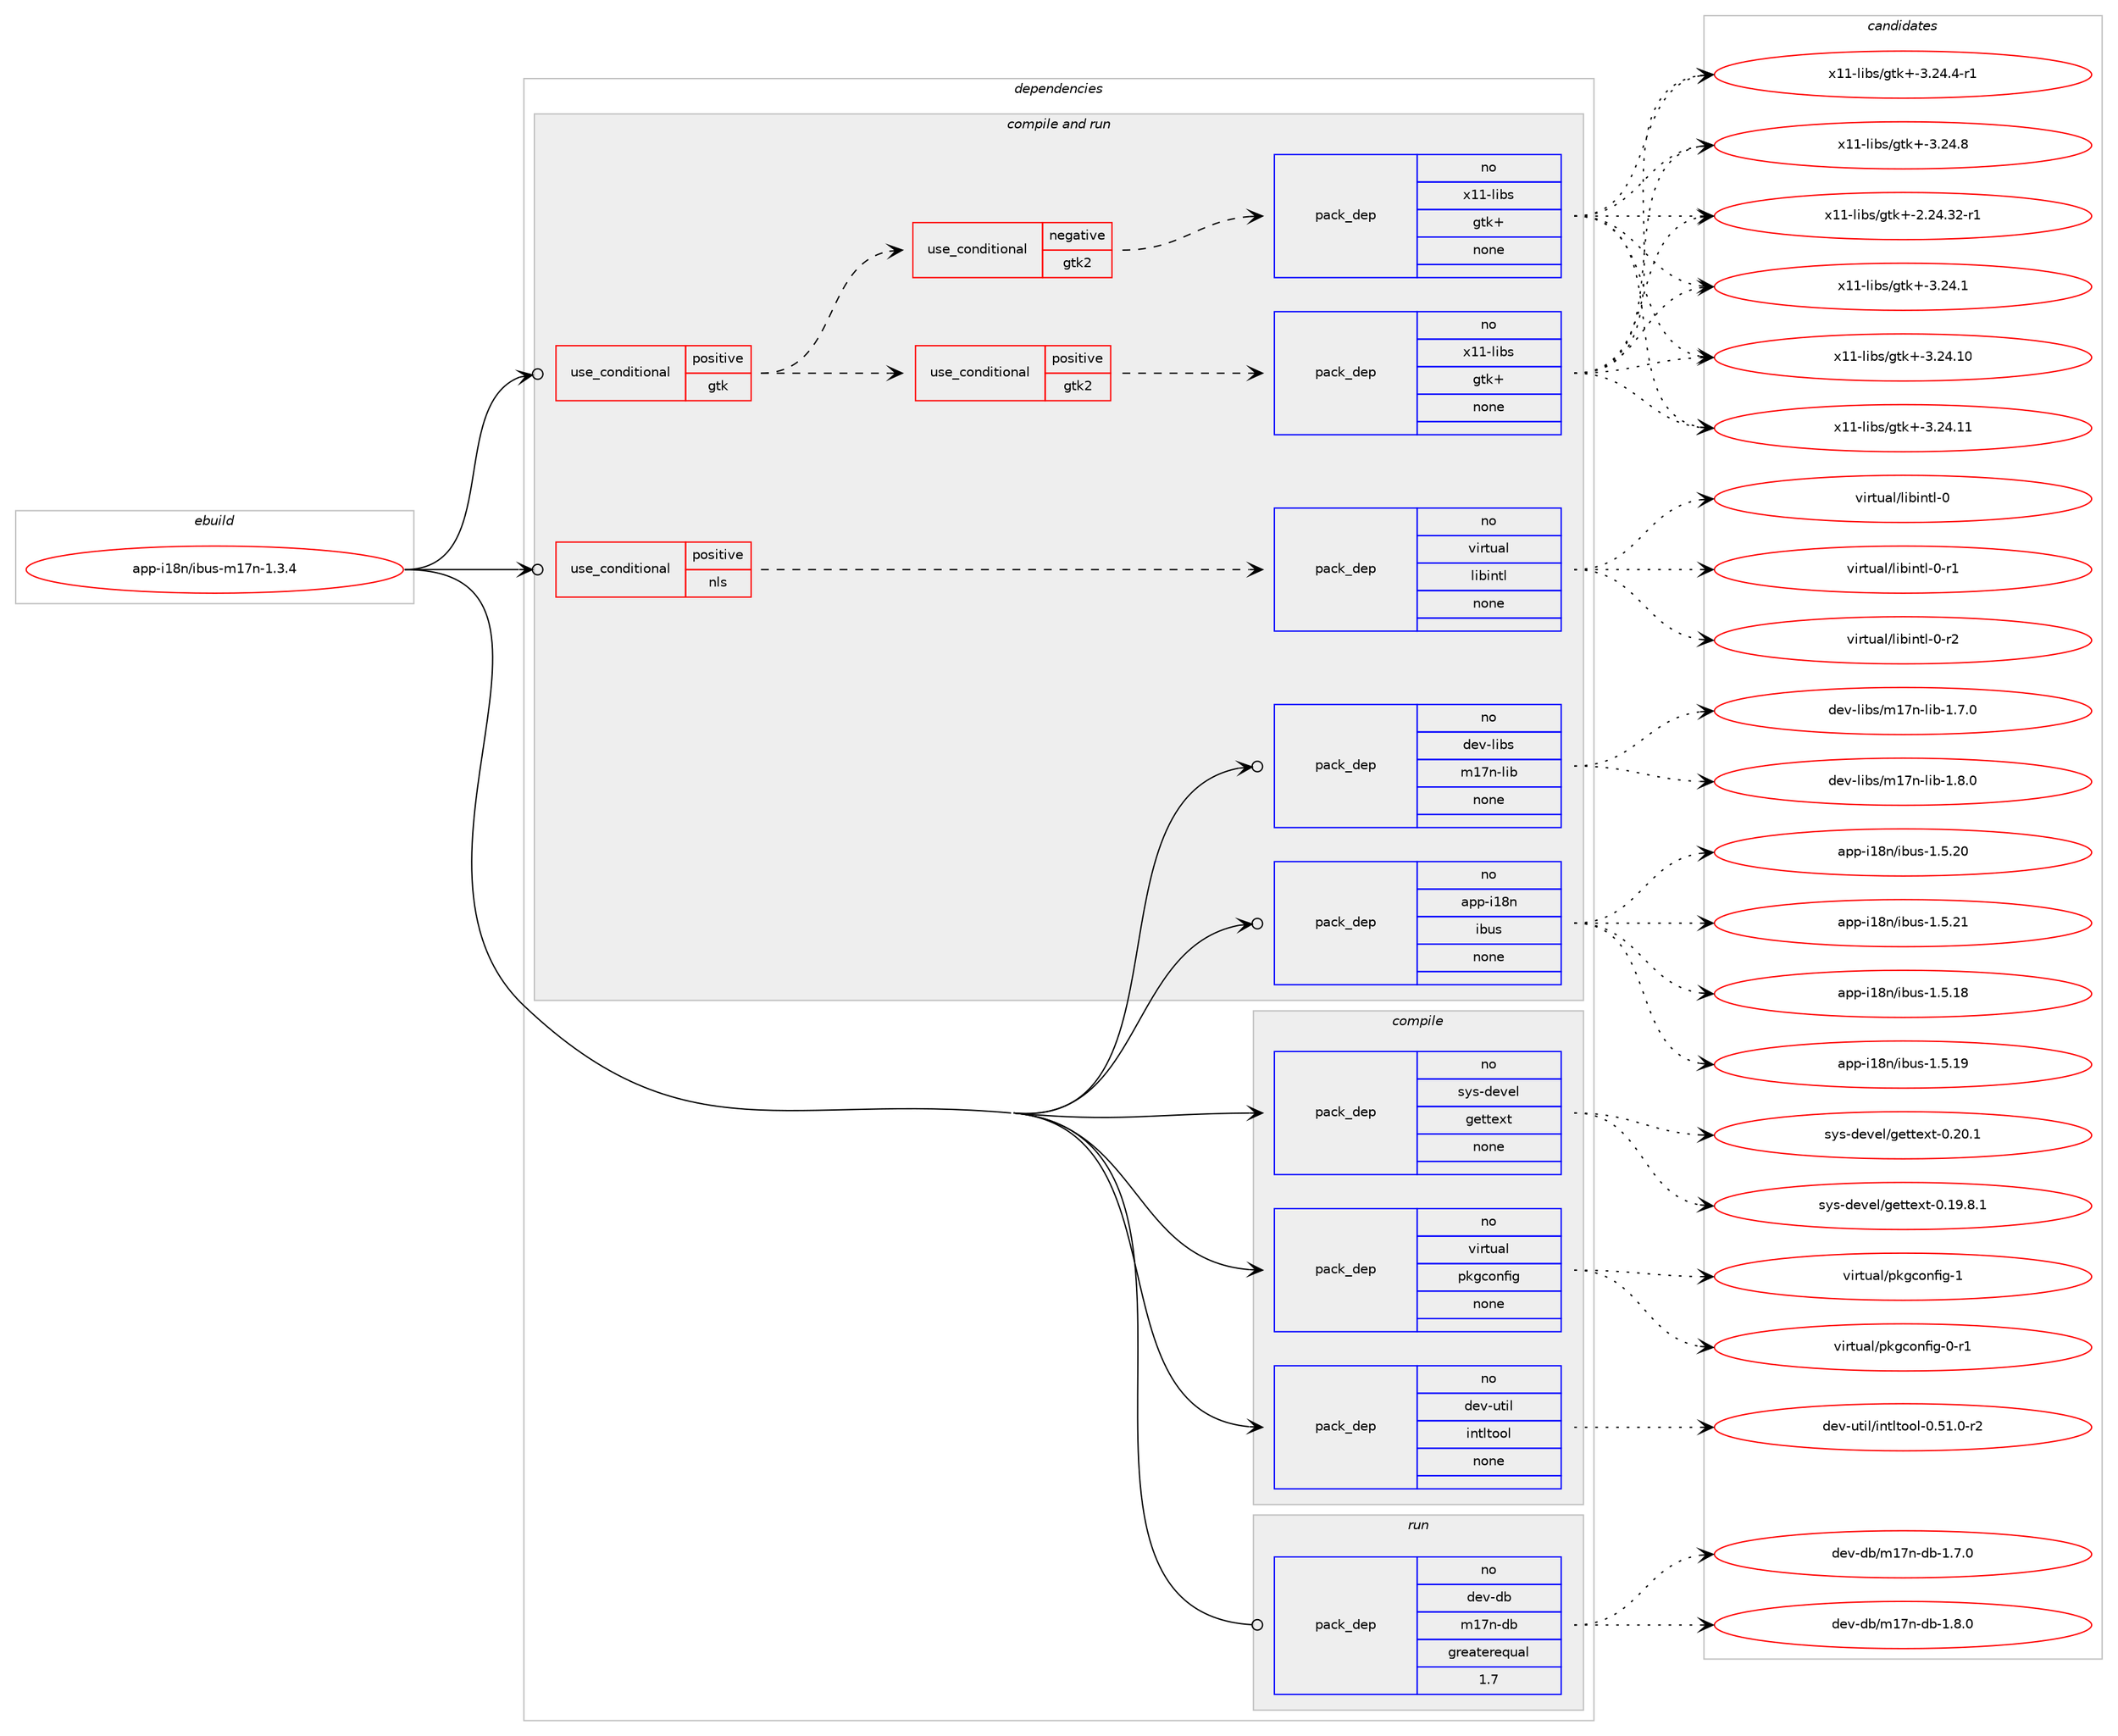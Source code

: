 digraph prolog {

# *************
# Graph options
# *************

newrank=true;
concentrate=true;
compound=true;
graph [rankdir=LR,fontname=Helvetica,fontsize=10,ranksep=1.5];#, ranksep=2.5, nodesep=0.2];
edge  [arrowhead=vee];
node  [fontname=Helvetica,fontsize=10];

# **********
# The ebuild
# **********

subgraph cluster_leftcol {
color=gray;
rank=same;
label=<<i>ebuild</i>>;
id [label="app-i18n/ibus-m17n-1.3.4", color=red, width=4, href="../app-i18n/ibus-m17n-1.3.4.svg"];
}

# ****************
# The dependencies
# ****************

subgraph cluster_midcol {
color=gray;
label=<<i>dependencies</i>>;
subgraph cluster_compile {
fillcolor="#eeeeee";
style=filled;
label=<<i>compile</i>>;
subgraph pack367662 {
dependency494917 [label=<<TABLE BORDER="0" CELLBORDER="1" CELLSPACING="0" CELLPADDING="4" WIDTH="220"><TR><TD ROWSPAN="6" CELLPADDING="30">pack_dep</TD></TR><TR><TD WIDTH="110">no</TD></TR><TR><TD>dev-util</TD></TR><TR><TD>intltool</TD></TR><TR><TD>none</TD></TR><TR><TD></TD></TR></TABLE>>, shape=none, color=blue];
}
id:e -> dependency494917:w [weight=20,style="solid",arrowhead="vee"];
subgraph pack367663 {
dependency494918 [label=<<TABLE BORDER="0" CELLBORDER="1" CELLSPACING="0" CELLPADDING="4" WIDTH="220"><TR><TD ROWSPAN="6" CELLPADDING="30">pack_dep</TD></TR><TR><TD WIDTH="110">no</TD></TR><TR><TD>sys-devel</TD></TR><TR><TD>gettext</TD></TR><TR><TD>none</TD></TR><TR><TD></TD></TR></TABLE>>, shape=none, color=blue];
}
id:e -> dependency494918:w [weight=20,style="solid",arrowhead="vee"];
subgraph pack367664 {
dependency494919 [label=<<TABLE BORDER="0" CELLBORDER="1" CELLSPACING="0" CELLPADDING="4" WIDTH="220"><TR><TD ROWSPAN="6" CELLPADDING="30">pack_dep</TD></TR><TR><TD WIDTH="110">no</TD></TR><TR><TD>virtual</TD></TR><TR><TD>pkgconfig</TD></TR><TR><TD>none</TD></TR><TR><TD></TD></TR></TABLE>>, shape=none, color=blue];
}
id:e -> dependency494919:w [weight=20,style="solid",arrowhead="vee"];
}
subgraph cluster_compileandrun {
fillcolor="#eeeeee";
style=filled;
label=<<i>compile and run</i>>;
subgraph cond118343 {
dependency494920 [label=<<TABLE BORDER="0" CELLBORDER="1" CELLSPACING="0" CELLPADDING="4"><TR><TD ROWSPAN="3" CELLPADDING="10">use_conditional</TD></TR><TR><TD>positive</TD></TR><TR><TD>gtk</TD></TR></TABLE>>, shape=none, color=red];
subgraph cond118344 {
dependency494921 [label=<<TABLE BORDER="0" CELLBORDER="1" CELLSPACING="0" CELLPADDING="4"><TR><TD ROWSPAN="3" CELLPADDING="10">use_conditional</TD></TR><TR><TD>positive</TD></TR><TR><TD>gtk2</TD></TR></TABLE>>, shape=none, color=red];
subgraph pack367665 {
dependency494922 [label=<<TABLE BORDER="0" CELLBORDER="1" CELLSPACING="0" CELLPADDING="4" WIDTH="220"><TR><TD ROWSPAN="6" CELLPADDING="30">pack_dep</TD></TR><TR><TD WIDTH="110">no</TD></TR><TR><TD>x11-libs</TD></TR><TR><TD>gtk+</TD></TR><TR><TD>none</TD></TR><TR><TD></TD></TR></TABLE>>, shape=none, color=blue];
}
dependency494921:e -> dependency494922:w [weight=20,style="dashed",arrowhead="vee"];
}
dependency494920:e -> dependency494921:w [weight=20,style="dashed",arrowhead="vee"];
subgraph cond118345 {
dependency494923 [label=<<TABLE BORDER="0" CELLBORDER="1" CELLSPACING="0" CELLPADDING="4"><TR><TD ROWSPAN="3" CELLPADDING="10">use_conditional</TD></TR><TR><TD>negative</TD></TR><TR><TD>gtk2</TD></TR></TABLE>>, shape=none, color=red];
subgraph pack367666 {
dependency494924 [label=<<TABLE BORDER="0" CELLBORDER="1" CELLSPACING="0" CELLPADDING="4" WIDTH="220"><TR><TD ROWSPAN="6" CELLPADDING="30">pack_dep</TD></TR><TR><TD WIDTH="110">no</TD></TR><TR><TD>x11-libs</TD></TR><TR><TD>gtk+</TD></TR><TR><TD>none</TD></TR><TR><TD></TD></TR></TABLE>>, shape=none, color=blue];
}
dependency494923:e -> dependency494924:w [weight=20,style="dashed",arrowhead="vee"];
}
dependency494920:e -> dependency494923:w [weight=20,style="dashed",arrowhead="vee"];
}
id:e -> dependency494920:w [weight=20,style="solid",arrowhead="odotvee"];
subgraph cond118346 {
dependency494925 [label=<<TABLE BORDER="0" CELLBORDER="1" CELLSPACING="0" CELLPADDING="4"><TR><TD ROWSPAN="3" CELLPADDING="10">use_conditional</TD></TR><TR><TD>positive</TD></TR><TR><TD>nls</TD></TR></TABLE>>, shape=none, color=red];
subgraph pack367667 {
dependency494926 [label=<<TABLE BORDER="0" CELLBORDER="1" CELLSPACING="0" CELLPADDING="4" WIDTH="220"><TR><TD ROWSPAN="6" CELLPADDING="30">pack_dep</TD></TR><TR><TD WIDTH="110">no</TD></TR><TR><TD>virtual</TD></TR><TR><TD>libintl</TD></TR><TR><TD>none</TD></TR><TR><TD></TD></TR></TABLE>>, shape=none, color=blue];
}
dependency494925:e -> dependency494926:w [weight=20,style="dashed",arrowhead="vee"];
}
id:e -> dependency494925:w [weight=20,style="solid",arrowhead="odotvee"];
subgraph pack367668 {
dependency494927 [label=<<TABLE BORDER="0" CELLBORDER="1" CELLSPACING="0" CELLPADDING="4" WIDTH="220"><TR><TD ROWSPAN="6" CELLPADDING="30">pack_dep</TD></TR><TR><TD WIDTH="110">no</TD></TR><TR><TD>app-i18n</TD></TR><TR><TD>ibus</TD></TR><TR><TD>none</TD></TR><TR><TD></TD></TR></TABLE>>, shape=none, color=blue];
}
id:e -> dependency494927:w [weight=20,style="solid",arrowhead="odotvee"];
subgraph pack367669 {
dependency494928 [label=<<TABLE BORDER="0" CELLBORDER="1" CELLSPACING="0" CELLPADDING="4" WIDTH="220"><TR><TD ROWSPAN="6" CELLPADDING="30">pack_dep</TD></TR><TR><TD WIDTH="110">no</TD></TR><TR><TD>dev-libs</TD></TR><TR><TD>m17n-lib</TD></TR><TR><TD>none</TD></TR><TR><TD></TD></TR></TABLE>>, shape=none, color=blue];
}
id:e -> dependency494928:w [weight=20,style="solid",arrowhead="odotvee"];
}
subgraph cluster_run {
fillcolor="#eeeeee";
style=filled;
label=<<i>run</i>>;
subgraph pack367670 {
dependency494929 [label=<<TABLE BORDER="0" CELLBORDER="1" CELLSPACING="0" CELLPADDING="4" WIDTH="220"><TR><TD ROWSPAN="6" CELLPADDING="30">pack_dep</TD></TR><TR><TD WIDTH="110">no</TD></TR><TR><TD>dev-db</TD></TR><TR><TD>m17n-db</TD></TR><TR><TD>greaterequal</TD></TR><TR><TD>1.7</TD></TR></TABLE>>, shape=none, color=blue];
}
id:e -> dependency494929:w [weight=20,style="solid",arrowhead="odot"];
}
}

# **************
# The candidates
# **************

subgraph cluster_choices {
rank=same;
color=gray;
label=<<i>candidates</i>>;

subgraph choice367662 {
color=black;
nodesep=1;
choice1001011184511711610510847105110116108116111111108454846534946484511450 [label="dev-util/intltool-0.51.0-r2", color=red, width=4,href="../dev-util/intltool-0.51.0-r2.svg"];
dependency494917:e -> choice1001011184511711610510847105110116108116111111108454846534946484511450:w [style=dotted,weight="100"];
}
subgraph choice367663 {
color=black;
nodesep=1;
choice1151211154510010111810110847103101116116101120116454846495746564649 [label="sys-devel/gettext-0.19.8.1", color=red, width=4,href="../sys-devel/gettext-0.19.8.1.svg"];
choice115121115451001011181011084710310111611610112011645484650484649 [label="sys-devel/gettext-0.20.1", color=red, width=4,href="../sys-devel/gettext-0.20.1.svg"];
dependency494918:e -> choice1151211154510010111810110847103101116116101120116454846495746564649:w [style=dotted,weight="100"];
dependency494918:e -> choice115121115451001011181011084710310111611610112011645484650484649:w [style=dotted,weight="100"];
}
subgraph choice367664 {
color=black;
nodesep=1;
choice11810511411611797108471121071039911111010210510345484511449 [label="virtual/pkgconfig-0-r1", color=red, width=4,href="../virtual/pkgconfig-0-r1.svg"];
choice1181051141161179710847112107103991111101021051034549 [label="virtual/pkgconfig-1", color=red, width=4,href="../virtual/pkgconfig-1.svg"];
dependency494919:e -> choice11810511411611797108471121071039911111010210510345484511449:w [style=dotted,weight="100"];
dependency494919:e -> choice1181051141161179710847112107103991111101021051034549:w [style=dotted,weight="100"];
}
subgraph choice367665 {
color=black;
nodesep=1;
choice12049494510810598115471031161074345504650524651504511449 [label="x11-libs/gtk+-2.24.32-r1", color=red, width=4,href="../x11-libs/gtk+-2.24.32-r1.svg"];
choice12049494510810598115471031161074345514650524649 [label="x11-libs/gtk+-3.24.1", color=red, width=4,href="../x11-libs/gtk+-3.24.1.svg"];
choice1204949451081059811547103116107434551465052464948 [label="x11-libs/gtk+-3.24.10", color=red, width=4,href="../x11-libs/gtk+-3.24.10.svg"];
choice1204949451081059811547103116107434551465052464949 [label="x11-libs/gtk+-3.24.11", color=red, width=4,href="../x11-libs/gtk+-3.24.11.svg"];
choice120494945108105981154710311610743455146505246524511449 [label="x11-libs/gtk+-3.24.4-r1", color=red, width=4,href="../x11-libs/gtk+-3.24.4-r1.svg"];
choice12049494510810598115471031161074345514650524656 [label="x11-libs/gtk+-3.24.8", color=red, width=4,href="../x11-libs/gtk+-3.24.8.svg"];
dependency494922:e -> choice12049494510810598115471031161074345504650524651504511449:w [style=dotted,weight="100"];
dependency494922:e -> choice12049494510810598115471031161074345514650524649:w [style=dotted,weight="100"];
dependency494922:e -> choice1204949451081059811547103116107434551465052464948:w [style=dotted,weight="100"];
dependency494922:e -> choice1204949451081059811547103116107434551465052464949:w [style=dotted,weight="100"];
dependency494922:e -> choice120494945108105981154710311610743455146505246524511449:w [style=dotted,weight="100"];
dependency494922:e -> choice12049494510810598115471031161074345514650524656:w [style=dotted,weight="100"];
}
subgraph choice367666 {
color=black;
nodesep=1;
choice12049494510810598115471031161074345504650524651504511449 [label="x11-libs/gtk+-2.24.32-r1", color=red, width=4,href="../x11-libs/gtk+-2.24.32-r1.svg"];
choice12049494510810598115471031161074345514650524649 [label="x11-libs/gtk+-3.24.1", color=red, width=4,href="../x11-libs/gtk+-3.24.1.svg"];
choice1204949451081059811547103116107434551465052464948 [label="x11-libs/gtk+-3.24.10", color=red, width=4,href="../x11-libs/gtk+-3.24.10.svg"];
choice1204949451081059811547103116107434551465052464949 [label="x11-libs/gtk+-3.24.11", color=red, width=4,href="../x11-libs/gtk+-3.24.11.svg"];
choice120494945108105981154710311610743455146505246524511449 [label="x11-libs/gtk+-3.24.4-r1", color=red, width=4,href="../x11-libs/gtk+-3.24.4-r1.svg"];
choice12049494510810598115471031161074345514650524656 [label="x11-libs/gtk+-3.24.8", color=red, width=4,href="../x11-libs/gtk+-3.24.8.svg"];
dependency494924:e -> choice12049494510810598115471031161074345504650524651504511449:w [style=dotted,weight="100"];
dependency494924:e -> choice12049494510810598115471031161074345514650524649:w [style=dotted,weight="100"];
dependency494924:e -> choice1204949451081059811547103116107434551465052464948:w [style=dotted,weight="100"];
dependency494924:e -> choice1204949451081059811547103116107434551465052464949:w [style=dotted,weight="100"];
dependency494924:e -> choice120494945108105981154710311610743455146505246524511449:w [style=dotted,weight="100"];
dependency494924:e -> choice12049494510810598115471031161074345514650524656:w [style=dotted,weight="100"];
}
subgraph choice367667 {
color=black;
nodesep=1;
choice1181051141161179710847108105981051101161084548 [label="virtual/libintl-0", color=red, width=4,href="../virtual/libintl-0.svg"];
choice11810511411611797108471081059810511011610845484511449 [label="virtual/libintl-0-r1", color=red, width=4,href="../virtual/libintl-0-r1.svg"];
choice11810511411611797108471081059810511011610845484511450 [label="virtual/libintl-0-r2", color=red, width=4,href="../virtual/libintl-0-r2.svg"];
dependency494926:e -> choice1181051141161179710847108105981051101161084548:w [style=dotted,weight="100"];
dependency494926:e -> choice11810511411611797108471081059810511011610845484511449:w [style=dotted,weight="100"];
dependency494926:e -> choice11810511411611797108471081059810511011610845484511450:w [style=dotted,weight="100"];
}
subgraph choice367668 {
color=black;
nodesep=1;
choice97112112451054956110471059811711545494653464956 [label="app-i18n/ibus-1.5.18", color=red, width=4,href="../app-i18n/ibus-1.5.18.svg"];
choice97112112451054956110471059811711545494653464957 [label="app-i18n/ibus-1.5.19", color=red, width=4,href="../app-i18n/ibus-1.5.19.svg"];
choice97112112451054956110471059811711545494653465048 [label="app-i18n/ibus-1.5.20", color=red, width=4,href="../app-i18n/ibus-1.5.20.svg"];
choice97112112451054956110471059811711545494653465049 [label="app-i18n/ibus-1.5.21", color=red, width=4,href="../app-i18n/ibus-1.5.21.svg"];
dependency494927:e -> choice97112112451054956110471059811711545494653464956:w [style=dotted,weight="100"];
dependency494927:e -> choice97112112451054956110471059811711545494653464957:w [style=dotted,weight="100"];
dependency494927:e -> choice97112112451054956110471059811711545494653465048:w [style=dotted,weight="100"];
dependency494927:e -> choice97112112451054956110471059811711545494653465049:w [style=dotted,weight="100"];
}
subgraph choice367669 {
color=black;
nodesep=1;
choice10010111845108105981154710949551104510810598454946554648 [label="dev-libs/m17n-lib-1.7.0", color=red, width=4,href="../dev-libs/m17n-lib-1.7.0.svg"];
choice10010111845108105981154710949551104510810598454946564648 [label="dev-libs/m17n-lib-1.8.0", color=red, width=4,href="../dev-libs/m17n-lib-1.8.0.svg"];
dependency494928:e -> choice10010111845108105981154710949551104510810598454946554648:w [style=dotted,weight="100"];
dependency494928:e -> choice10010111845108105981154710949551104510810598454946564648:w [style=dotted,weight="100"];
}
subgraph choice367670 {
color=black;
nodesep=1;
choice10010111845100984710949551104510098454946554648 [label="dev-db/m17n-db-1.7.0", color=red, width=4,href="../dev-db/m17n-db-1.7.0.svg"];
choice10010111845100984710949551104510098454946564648 [label="dev-db/m17n-db-1.8.0", color=red, width=4,href="../dev-db/m17n-db-1.8.0.svg"];
dependency494929:e -> choice10010111845100984710949551104510098454946554648:w [style=dotted,weight="100"];
dependency494929:e -> choice10010111845100984710949551104510098454946564648:w [style=dotted,weight="100"];
}
}

}
